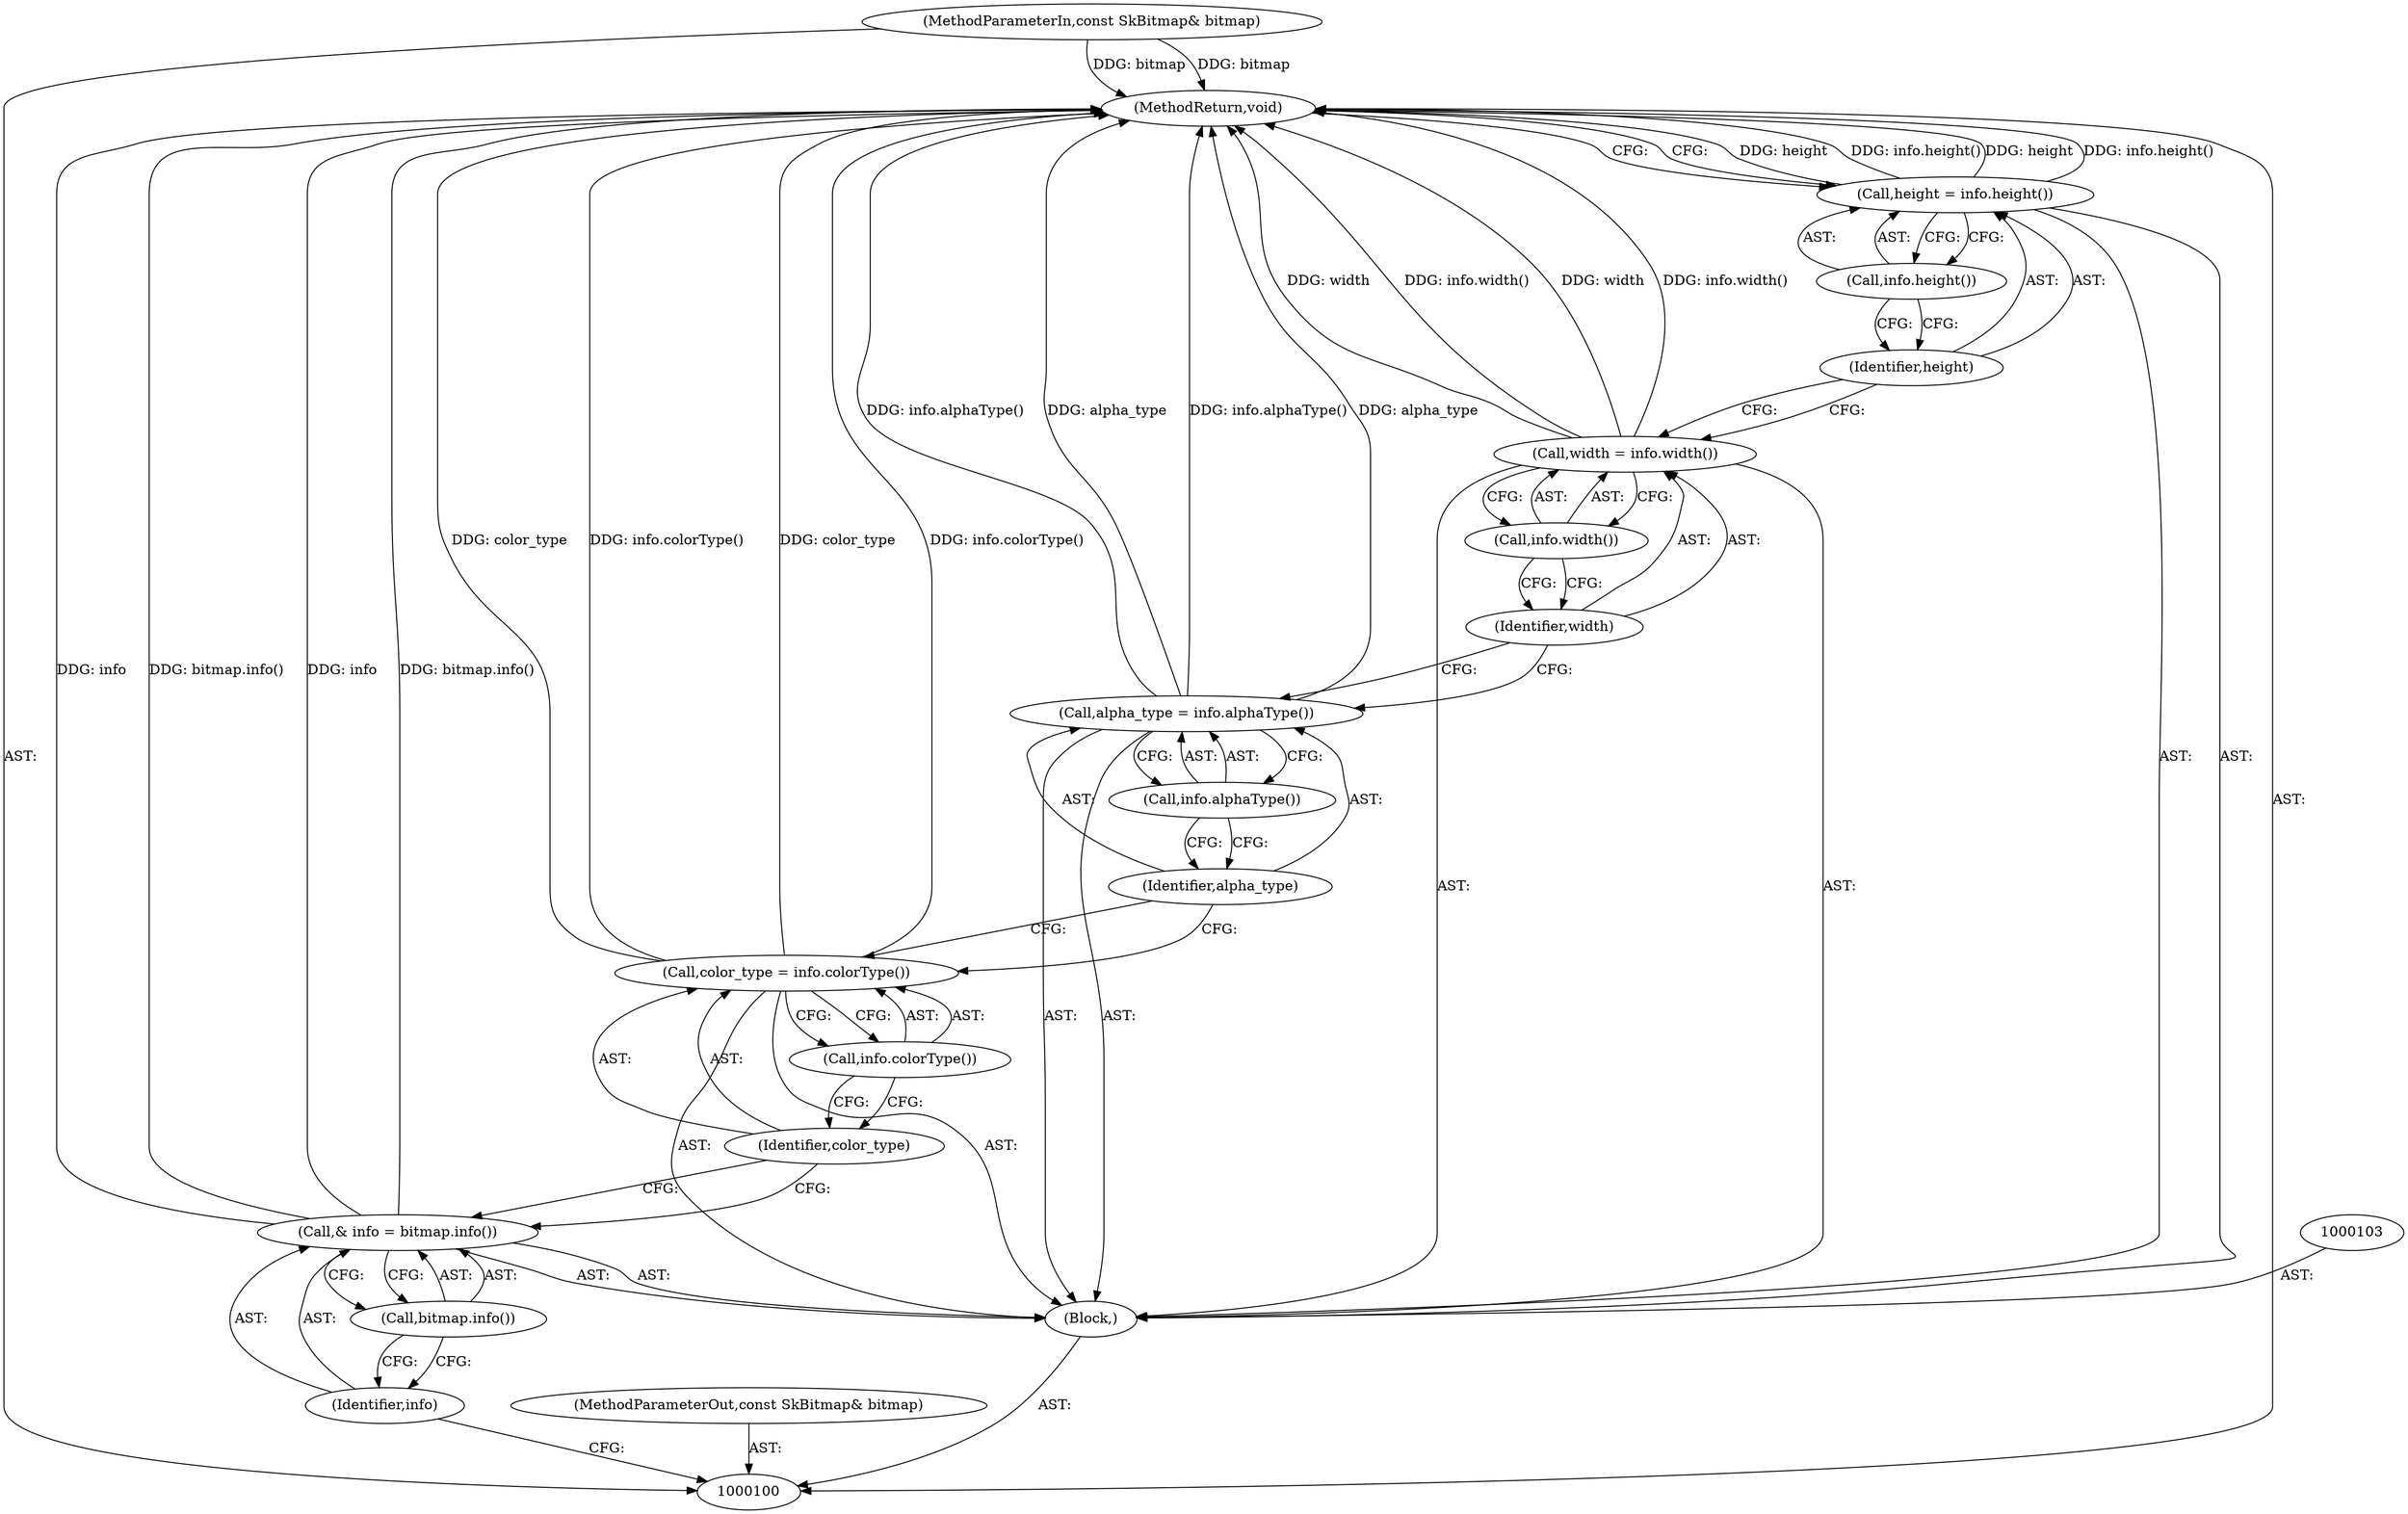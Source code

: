 digraph "1_Chrome_9fe6e9f89a1c78b8b38e806d35651a15858b053b" {
"1000119" [label="(MethodReturn,void)"];
"1000101" [label="(MethodParameterIn,const SkBitmap& bitmap)"];
"1000145" [label="(MethodParameterOut,const SkBitmap& bitmap)"];
"1000102" [label="(Block,)"];
"1000104" [label="(Call,& info = bitmap.info())"];
"1000105" [label="(Identifier,info)"];
"1000106" [label="(Call,bitmap.info())"];
"1000109" [label="(Call,info.colorType())"];
"1000107" [label="(Call,color_type = info.colorType())"];
"1000108" [label="(Identifier,color_type)"];
"1000112" [label="(Call,info.alphaType())"];
"1000110" [label="(Call,alpha_type = info.alphaType())"];
"1000111" [label="(Identifier,alpha_type)"];
"1000115" [label="(Call,info.width())"];
"1000113" [label="(Call,width = info.width())"];
"1000114" [label="(Identifier,width)"];
"1000118" [label="(Call,info.height())"];
"1000116" [label="(Call,height = info.height())"];
"1000117" [label="(Identifier,height)"];
"1000119" -> "1000100"  [label="AST: "];
"1000119" -> "1000116"  [label="CFG: "];
"1000116" -> "1000119"  [label="DDG: height"];
"1000116" -> "1000119"  [label="DDG: info.height()"];
"1000107" -> "1000119"  [label="DDG: color_type"];
"1000107" -> "1000119"  [label="DDG: info.colorType()"];
"1000104" -> "1000119"  [label="DDG: info"];
"1000104" -> "1000119"  [label="DDG: bitmap.info()"];
"1000113" -> "1000119"  [label="DDG: width"];
"1000113" -> "1000119"  [label="DDG: info.width()"];
"1000110" -> "1000119"  [label="DDG: info.alphaType()"];
"1000110" -> "1000119"  [label="DDG: alpha_type"];
"1000101" -> "1000119"  [label="DDG: bitmap"];
"1000101" -> "1000100"  [label="AST: "];
"1000101" -> "1000119"  [label="DDG: bitmap"];
"1000145" -> "1000100"  [label="AST: "];
"1000102" -> "1000100"  [label="AST: "];
"1000103" -> "1000102"  [label="AST: "];
"1000104" -> "1000102"  [label="AST: "];
"1000107" -> "1000102"  [label="AST: "];
"1000110" -> "1000102"  [label="AST: "];
"1000113" -> "1000102"  [label="AST: "];
"1000116" -> "1000102"  [label="AST: "];
"1000104" -> "1000102"  [label="AST: "];
"1000104" -> "1000106"  [label="CFG: "];
"1000105" -> "1000104"  [label="AST: "];
"1000106" -> "1000104"  [label="AST: "];
"1000108" -> "1000104"  [label="CFG: "];
"1000104" -> "1000119"  [label="DDG: info"];
"1000104" -> "1000119"  [label="DDG: bitmap.info()"];
"1000105" -> "1000104"  [label="AST: "];
"1000105" -> "1000100"  [label="CFG: "];
"1000106" -> "1000105"  [label="CFG: "];
"1000106" -> "1000104"  [label="AST: "];
"1000106" -> "1000105"  [label="CFG: "];
"1000104" -> "1000106"  [label="CFG: "];
"1000109" -> "1000107"  [label="AST: "];
"1000109" -> "1000108"  [label="CFG: "];
"1000107" -> "1000109"  [label="CFG: "];
"1000107" -> "1000102"  [label="AST: "];
"1000107" -> "1000109"  [label="CFG: "];
"1000108" -> "1000107"  [label="AST: "];
"1000109" -> "1000107"  [label="AST: "];
"1000111" -> "1000107"  [label="CFG: "];
"1000107" -> "1000119"  [label="DDG: color_type"];
"1000107" -> "1000119"  [label="DDG: info.colorType()"];
"1000108" -> "1000107"  [label="AST: "];
"1000108" -> "1000104"  [label="CFG: "];
"1000109" -> "1000108"  [label="CFG: "];
"1000112" -> "1000110"  [label="AST: "];
"1000112" -> "1000111"  [label="CFG: "];
"1000110" -> "1000112"  [label="CFG: "];
"1000110" -> "1000102"  [label="AST: "];
"1000110" -> "1000112"  [label="CFG: "];
"1000111" -> "1000110"  [label="AST: "];
"1000112" -> "1000110"  [label="AST: "];
"1000114" -> "1000110"  [label="CFG: "];
"1000110" -> "1000119"  [label="DDG: info.alphaType()"];
"1000110" -> "1000119"  [label="DDG: alpha_type"];
"1000111" -> "1000110"  [label="AST: "];
"1000111" -> "1000107"  [label="CFG: "];
"1000112" -> "1000111"  [label="CFG: "];
"1000115" -> "1000113"  [label="AST: "];
"1000115" -> "1000114"  [label="CFG: "];
"1000113" -> "1000115"  [label="CFG: "];
"1000113" -> "1000102"  [label="AST: "];
"1000113" -> "1000115"  [label="CFG: "];
"1000114" -> "1000113"  [label="AST: "];
"1000115" -> "1000113"  [label="AST: "];
"1000117" -> "1000113"  [label="CFG: "];
"1000113" -> "1000119"  [label="DDG: width"];
"1000113" -> "1000119"  [label="DDG: info.width()"];
"1000114" -> "1000113"  [label="AST: "];
"1000114" -> "1000110"  [label="CFG: "];
"1000115" -> "1000114"  [label="CFG: "];
"1000118" -> "1000116"  [label="AST: "];
"1000118" -> "1000117"  [label="CFG: "];
"1000116" -> "1000118"  [label="CFG: "];
"1000116" -> "1000102"  [label="AST: "];
"1000116" -> "1000118"  [label="CFG: "];
"1000117" -> "1000116"  [label="AST: "];
"1000118" -> "1000116"  [label="AST: "];
"1000119" -> "1000116"  [label="CFG: "];
"1000116" -> "1000119"  [label="DDG: height"];
"1000116" -> "1000119"  [label="DDG: info.height()"];
"1000117" -> "1000116"  [label="AST: "];
"1000117" -> "1000113"  [label="CFG: "];
"1000118" -> "1000117"  [label="CFG: "];
}
